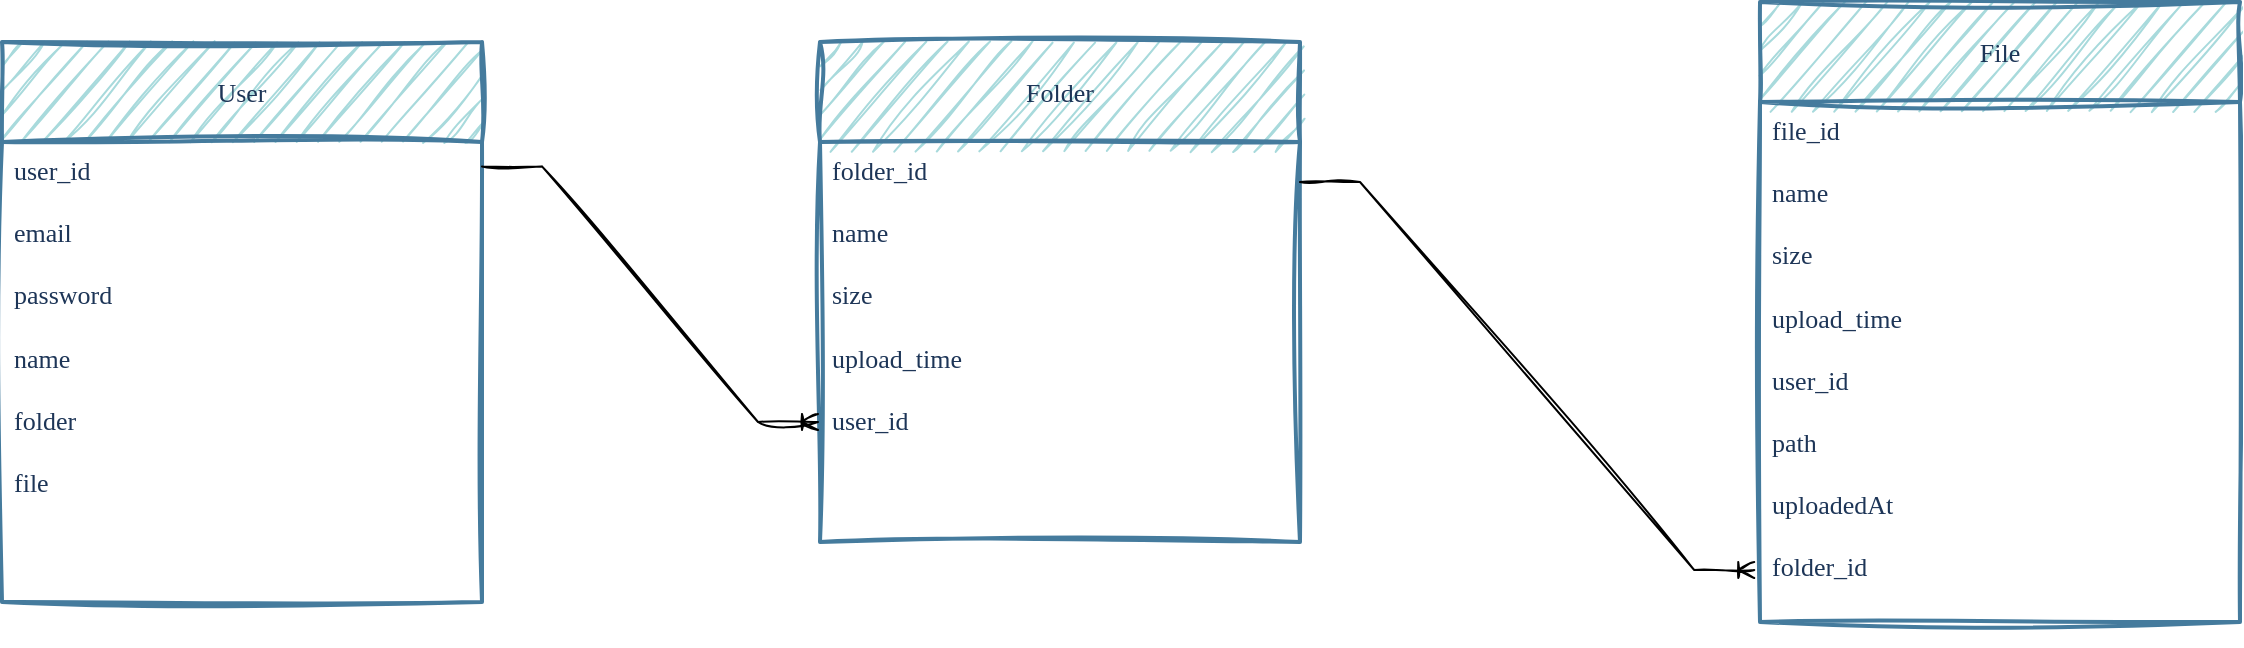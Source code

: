 <mxfile version="25.0.3">
  <diagram id="R2lEEEUBdFMjLlhIrx00" name="Page-1">
    <mxGraphModel dx="1633" dy="834" grid="1" gridSize="10" guides="1" tooltips="1" connect="1" arrows="1" fold="1" page="1" pageScale="1" pageWidth="850" pageHeight="1100" math="0" shadow="0" extFonts="Permanent Marker^https://fonts.googleapis.com/css?family=Permanent+Marker">
      <root>
        <mxCell id="0" />
        <mxCell id="1" parent="0" />
        <mxCell id="2SQHfUbhyMRWp4QX8KE5-18" value="User" style="swimlane;childLayout=stackLayout;horizontal=1;startSize=50;horizontalStack=0;rounded=0;fontSize=13;fontStyle=0;strokeWidth=2;resizeParent=0;resizeLast=1;shadow=0;dashed=0;align=center;arcSize=4;whiteSpace=wrap;html=1;strokeColor=#457B9D;fontColor=#1D3557;fillColor=#A8DADC;labelBackgroundColor=none;sketch=1;curveFitting=1;jiggle=2;fontFamily=Space mono;fontSource=https%3A%2F%2Ffonts.googleapis.com%2Fcss%3Ffamily%3DSpace%2Bmono;" parent="1" vertex="1">
          <mxGeometry x="31" y="160" width="240" height="280" as="geometry" />
        </mxCell>
        <mxCell id="2SQHfUbhyMRWp4QX8KE5-19" value="user_id&lt;div style=&quot;font-size: 13px;&quot;&gt;&lt;br style=&quot;font-size: 13px;&quot;&gt;email&lt;/div&gt;&lt;div style=&quot;font-size: 13px;&quot;&gt;&lt;br style=&quot;font-size: 13px;&quot;&gt;password&lt;/div&gt;&lt;div style=&quot;font-size: 13px;&quot;&gt;&lt;br style=&quot;font-size: 13px;&quot;&gt;&lt;/div&gt;&lt;div style=&quot;font-size: 13px;&quot;&gt;name&lt;/div&gt;&lt;div style=&quot;font-size: 13px;&quot;&gt;&lt;br&gt;&lt;/div&gt;&lt;div style=&quot;font-size: 13px;&quot;&gt;folder&lt;/div&gt;&lt;div style=&quot;font-size: 13px;&quot;&gt;&lt;br&gt;&lt;/div&gt;&lt;div style=&quot;font-size: 13px;&quot;&gt;file&lt;/div&gt;&lt;div style=&quot;font-size: 13px;&quot;&gt;&lt;br&gt;&lt;/div&gt;&lt;div style=&quot;font-size: 13px;&quot;&gt;&lt;br&gt;&lt;/div&gt;" style="align=left;strokeColor=none;fillColor=none;spacingLeft=4;fontSize=13;verticalAlign=top;resizable=0;rotatable=0;part=1;html=1;fontColor=#1D3557;labelBackgroundColor=none;rounded=0;sketch=1;curveFitting=1;jiggle=2;fontFamily=Space mono;fontSource=https%3A%2F%2Ffonts.googleapis.com%2Fcss%3Ffamily%3DSpace%2Bmono;" parent="2SQHfUbhyMRWp4QX8KE5-18" vertex="1">
          <mxGeometry y="50" width="240" height="230" as="geometry" />
        </mxCell>
        <mxCell id="2SQHfUbhyMRWp4QX8KE5-22" value="Folder" style="swimlane;childLayout=stackLayout;horizontal=1;startSize=50;horizontalStack=0;rounded=0;fontSize=13;fontStyle=0;strokeWidth=2;resizeParent=0;resizeLast=1;shadow=0;dashed=0;align=center;arcSize=4;whiteSpace=wrap;html=1;strokeColor=#457B9D;fontColor=#1D3557;fillColor=#A8DADC;labelBackgroundColor=none;sketch=1;curveFitting=1;jiggle=2;fontFamily=Space mono;fontSource=https%3A%2F%2Ffonts.googleapis.com%2Fcss%3Ffamily%3DSpace%2Bmono;" parent="1" vertex="1">
          <mxGeometry x="440" y="160" width="240" height="250" as="geometry" />
        </mxCell>
        <mxCell id="2SQHfUbhyMRWp4QX8KE5-23" value="folder_id&lt;div style=&quot;font-size: 13px;&quot;&gt;&lt;br style=&quot;font-size: 13px;&quot;&gt;name&lt;/div&gt;&lt;div style=&quot;font-size: 13px;&quot;&gt;&lt;br style=&quot;font-size: 13px;&quot;&gt;size&lt;/div&gt;&lt;div style=&quot;font-size: 13px;&quot;&gt;&lt;br style=&quot;font-size: 13px;&quot;&gt;&lt;/div&gt;&lt;div style=&quot;font-size: 13px;&quot;&gt;upload_time&lt;/div&gt;&lt;div style=&quot;font-size: 13px;&quot;&gt;&lt;br style=&quot;font-size: 13px;&quot;&gt;&lt;/div&gt;&lt;div style=&quot;font-size: 13px;&quot;&gt;user_id&lt;/div&gt;&lt;div style=&quot;font-size: 13px;&quot;&gt;&lt;br&gt;&lt;/div&gt;&lt;div style=&quot;font-size: 13px;&quot;&gt;&lt;br&gt;&lt;/div&gt;&lt;div style=&quot;font-size: 13px;&quot;&gt;&lt;br style=&quot;font-size: 13px;&quot;&gt;&lt;/div&gt;" style="align=left;strokeColor=none;fillColor=none;spacingLeft=4;fontSize=13;verticalAlign=top;resizable=0;rotatable=0;part=1;html=1;fontColor=#1D3557;labelBackgroundColor=none;rounded=0;sketch=1;curveFitting=1;jiggle=2;fontFamily=Space mono;fontSource=https%3A%2F%2Ffonts.googleapis.com%2Fcss%3Ffamily%3DSpace%2Bmono;" parent="2SQHfUbhyMRWp4QX8KE5-22" vertex="1">
          <mxGeometry y="50" width="240" height="200" as="geometry" />
        </mxCell>
        <mxCell id="2SQHfUbhyMRWp4QX8KE5-24" value="" style="edgeStyle=entityRelationEdgeStyle;fontSize=13;html=1;endArrow=ERoneToMany;rounded=0;sketch=1;hachureGap=4;jiggle=2;curveFitting=1;fontFamily=Space mono;fontSource=https%3A%2F%2Ffonts.googleapis.com%2Fcss%3Ffamily%3DSpace%2Bmono;align=left;" parent="1" edge="1">
          <mxGeometry width="100" height="100" relative="1" as="geometry">
            <mxPoint x="271" y="222.2" as="sourcePoint" />
            <mxPoint x="439" y="350" as="targetPoint" />
            <Array as="points">
              <mxPoint x="151" y="-7.8" />
              <mxPoint x="460" y="108.2" />
            </Array>
          </mxGeometry>
        </mxCell>
        <mxCell id="tpHTX4U4dhtD3ouWes-b-1" value="File" style="swimlane;childLayout=stackLayout;horizontal=1;startSize=50;horizontalStack=0;rounded=0;fontSize=13;fontStyle=0;strokeWidth=2;resizeParent=0;resizeLast=1;shadow=0;dashed=0;align=center;arcSize=4;whiteSpace=wrap;html=1;strokeColor=#457B9D;fontColor=#1D3557;fillColor=#A8DADC;labelBackgroundColor=none;sketch=1;curveFitting=1;jiggle=2;fontFamily=Space mono;fontSource=https://fonts.googleapis.com/css?family=Space+mono;" vertex="1" parent="1">
          <mxGeometry x="910" y="140" width="240" height="310" as="geometry" />
        </mxCell>
        <mxCell id="tpHTX4U4dhtD3ouWes-b-2" value="file_id&lt;div style=&quot;font-size: 13px;&quot;&gt;&lt;br style=&quot;font-size: 13px;&quot;&gt;name&lt;/div&gt;&lt;div style=&quot;font-size: 13px;&quot;&gt;&lt;br style=&quot;font-size: 13px;&quot;&gt;size&lt;/div&gt;&lt;div style=&quot;font-size: 13px;&quot;&gt;&lt;br style=&quot;font-size: 13px;&quot;&gt;&lt;/div&gt;&lt;div style=&quot;font-size: 13px;&quot;&gt;upload_time&lt;/div&gt;&lt;div style=&quot;font-size: 13px;&quot;&gt;&lt;br style=&quot;font-size: 13px;&quot;&gt;&lt;/div&gt;&lt;div style=&quot;font-size: 13px;&quot;&gt;user_id&lt;/div&gt;&lt;div style=&quot;font-size: 13px;&quot;&gt;&lt;br&gt;&lt;/div&gt;&lt;div style=&quot;font-size: 13px;&quot;&gt;path&lt;/div&gt;&lt;div style=&quot;font-size: 13px;&quot;&gt;&lt;br&gt;&lt;/div&gt;&lt;div style=&quot;font-size: 13px;&quot;&gt;uploadedAt&lt;/div&gt;&lt;div style=&quot;font-size: 13px;&quot;&gt;&lt;br&gt;&lt;/div&gt;&lt;div style=&quot;font-size: 13px;&quot;&gt;folder_id&lt;/div&gt;&lt;div style=&quot;font-size: 13px;&quot;&gt;&lt;br&gt;&lt;/div&gt;&lt;div style=&quot;font-size: 13px;&quot;&gt;&lt;br&gt;&lt;/div&gt;" style="align=left;strokeColor=none;fillColor=none;spacingLeft=4;fontSize=13;verticalAlign=top;resizable=0;rotatable=0;part=1;html=1;fontColor=#1D3557;labelBackgroundColor=none;rounded=0;sketch=1;curveFitting=1;jiggle=2;fontFamily=Space mono;fontSource=https://fonts.googleapis.com/css?family=Space+mono;" vertex="1" parent="tpHTX4U4dhtD3ouWes-b-1">
          <mxGeometry y="50" width="240" height="260" as="geometry" />
        </mxCell>
        <mxCell id="tpHTX4U4dhtD3ouWes-b-4" value="" style="edgeStyle=entityRelationEdgeStyle;fontSize=12;html=1;endArrow=ERoneToMany;rounded=0;sketch=1;hachureGap=4;jiggle=2;curveFitting=1;fontFamily=Architects Daughter;fontSource=https%3A%2F%2Ffonts.googleapis.com%2Fcss%3Ffamily%3DArchitects%2BDaughter;entryX=-0.012;entryY=0.9;entryDx=0;entryDy=0;entryPerimeter=0;" edge="1" parent="1" target="tpHTX4U4dhtD3ouWes-b-2">
          <mxGeometry width="100" height="100" relative="1" as="geometry">
            <mxPoint x="680" y="230" as="sourcePoint" />
            <mxPoint x="780" y="130" as="targetPoint" />
          </mxGeometry>
        </mxCell>
      </root>
    </mxGraphModel>
  </diagram>
</mxfile>
